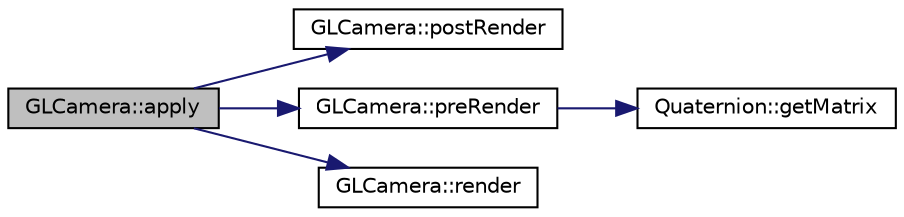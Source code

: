 digraph "GLCamera::apply"
{
 // INTERACTIVE_SVG=YES
  edge [fontname="Helvetica",fontsize="10",labelfontname="Helvetica",labelfontsize="10"];
  node [fontname="Helvetica",fontsize="10",shape=record];
  rankdir="LR";
  Node1 [label="GLCamera::apply",height=0.2,width=0.4,color="black", fillcolor="grey75", style="filled", fontcolor="black"];
  Node1 -> Node2 [color="midnightblue",fontsize="10",style="solid",fontname="Helvetica"];
  Node2 [label="GLCamera::postRender",height=0.2,width=0.4,color="black", fillcolor="white", style="filled",URL="$da/d43/class_g_l_camera.html#a63601ddf63c229e58f1ea437c38efc03"];
  Node1 -> Node3 [color="midnightblue",fontsize="10",style="solid",fontname="Helvetica"];
  Node3 [label="GLCamera::preRender",height=0.2,width=0.4,color="black", fillcolor="white", style="filled",URL="$da/d43/class_g_l_camera.html#a4990662d907ae11deab7a50fd9789237"];
  Node3 -> Node4 [color="midnightblue",fontsize="10",style="solid",fontname="Helvetica"];
  Node4 [label="Quaternion::getMatrix",height=0.2,width=0.4,color="black", fillcolor="white", style="filled",URL="$dc/de3/class_quaternion.html#a6f4040a07a8c4b1434ff9e90314c67dd"];
  Node1 -> Node5 [color="midnightblue",fontsize="10",style="solid",fontname="Helvetica"];
  Node5 [label="GLCamera::render",height=0.2,width=0.4,color="black", fillcolor="white", style="filled",URL="$da/d43/class_g_l_camera.html#a23734ccf4e8be643e3c6b7bc3d2626c8"];
}
